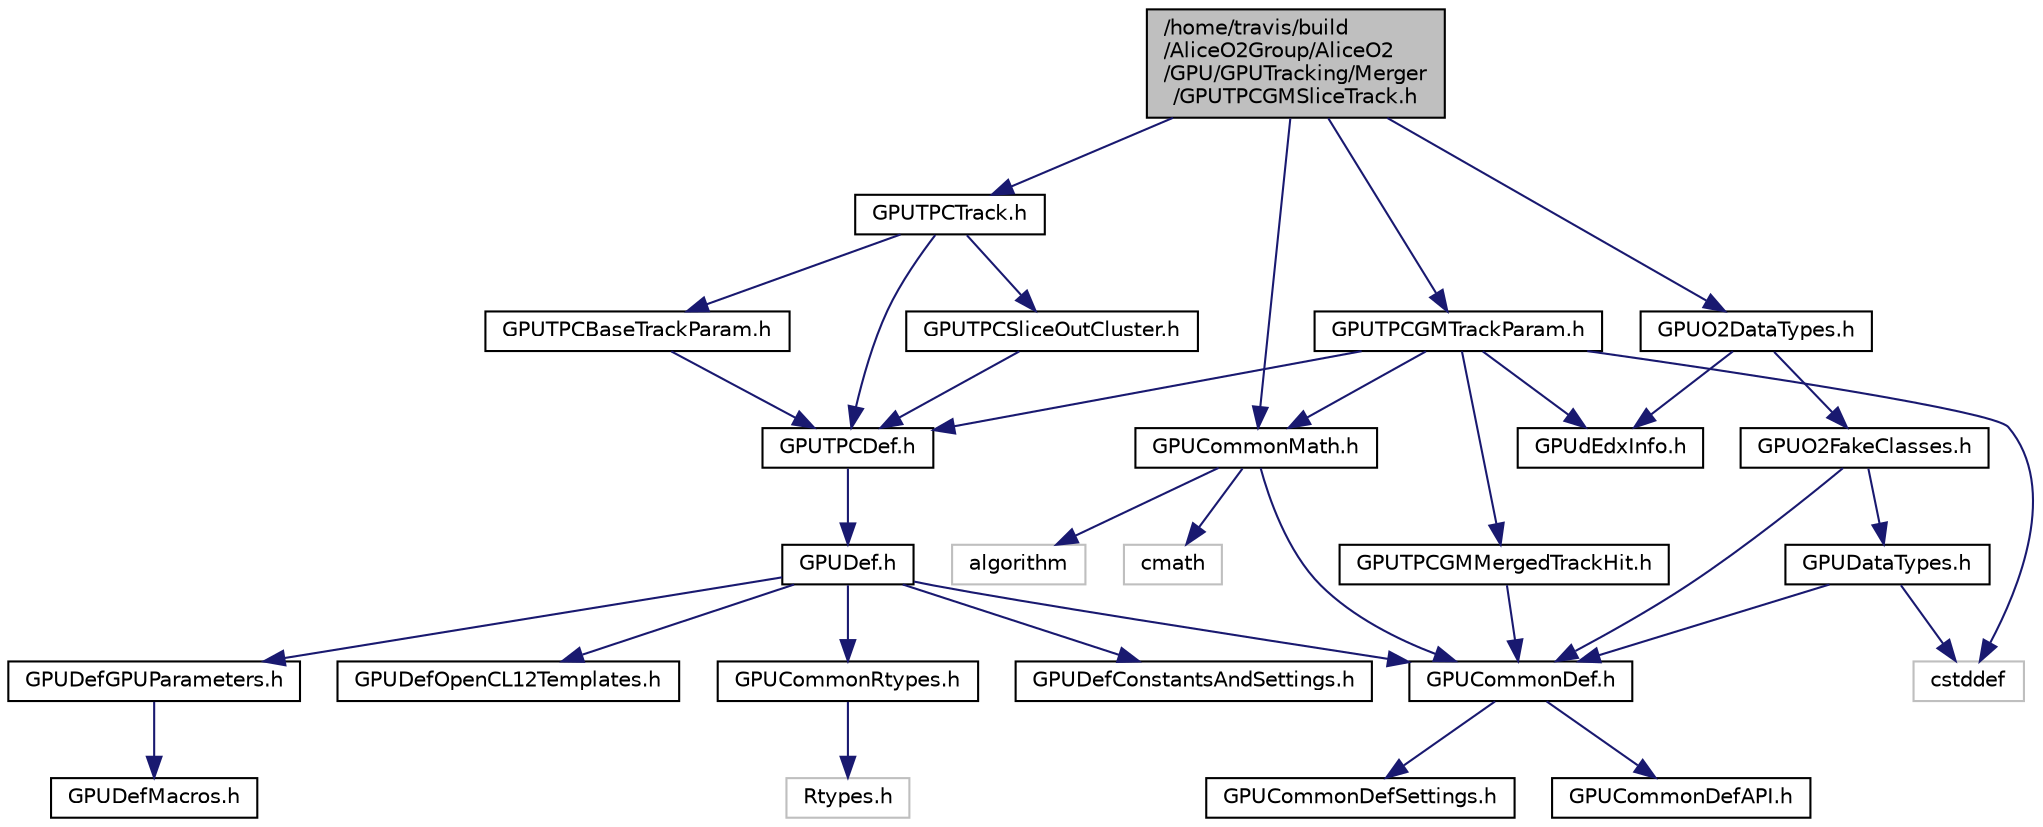 digraph "/home/travis/build/AliceO2Group/AliceO2/GPU/GPUTracking/Merger/GPUTPCGMSliceTrack.h"
{
 // INTERACTIVE_SVG=YES
  bgcolor="transparent";
  edge [fontname="Helvetica",fontsize="10",labelfontname="Helvetica",labelfontsize="10"];
  node [fontname="Helvetica",fontsize="10",shape=record];
  Node0 [label="/home/travis/build\l/AliceO2Group/AliceO2\l/GPU/GPUTracking/Merger\l/GPUTPCGMSliceTrack.h",height=0.2,width=0.4,color="black", fillcolor="grey75", style="filled", fontcolor="black"];
  Node0 -> Node1 [color="midnightblue",fontsize="10",style="solid",fontname="Helvetica"];
  Node1 [label="GPUTPCTrack.h",height=0.2,width=0.4,color="black",URL="$d0/d88/GPUTPCTrack_8h.html"];
  Node1 -> Node2 [color="midnightblue",fontsize="10",style="solid",fontname="Helvetica"];
  Node2 [label="GPUTPCBaseTrackParam.h",height=0.2,width=0.4,color="black",URL="$df/d00/GPUTPCBaseTrackParam_8h.html"];
  Node2 -> Node3 [color="midnightblue",fontsize="10",style="solid",fontname="Helvetica"];
  Node3 [label="GPUTPCDef.h",height=0.2,width=0.4,color="black",URL="$da/dab/GPUTPCDef_8h.html"];
  Node3 -> Node4 [color="midnightblue",fontsize="10",style="solid",fontname="Helvetica"];
  Node4 [label="GPUDef.h",height=0.2,width=0.4,color="black",URL="$d2/d6d/GPUDef_8h.html"];
  Node4 -> Node5 [color="midnightblue",fontsize="10",style="solid",fontname="Helvetica"];
  Node5 [label="GPUCommonDef.h",height=0.2,width=0.4,color="black",URL="$df/d21/GPUCommonDef_8h.html"];
  Node5 -> Node6 [color="midnightblue",fontsize="10",style="solid",fontname="Helvetica"];
  Node6 [label="GPUCommonDefSettings.h",height=0.2,width=0.4,color="black",URL="$d5/d93/GPUCommonDefSettings_8h.html"];
  Node5 -> Node7 [color="midnightblue",fontsize="10",style="solid",fontname="Helvetica"];
  Node7 [label="GPUCommonDefAPI.h",height=0.2,width=0.4,color="black",URL="$da/d5a/GPUCommonDefAPI_8h.html"];
  Node4 -> Node8 [color="midnightblue",fontsize="10",style="solid",fontname="Helvetica"];
  Node8 [label="GPUDefConstantsAndSettings.h",height=0.2,width=0.4,color="black",URL="$d2/d37/GPUDefConstantsAndSettings_8h.html"];
  Node4 -> Node9 [color="midnightblue",fontsize="10",style="solid",fontname="Helvetica"];
  Node9 [label="GPUDefGPUParameters.h",height=0.2,width=0.4,color="black",URL="$dc/de9/GPUDefGPUParameters_8h.html"];
  Node9 -> Node10 [color="midnightblue",fontsize="10",style="solid",fontname="Helvetica"];
  Node10 [label="GPUDefMacros.h",height=0.2,width=0.4,color="black",URL="$d6/dff/GPUDefMacros_8h.html"];
  Node4 -> Node11 [color="midnightblue",fontsize="10",style="solid",fontname="Helvetica"];
  Node11 [label="GPUDefOpenCL12Templates.h",height=0.2,width=0.4,color="black",URL="$d3/d4c/GPUDefOpenCL12Templates_8h.html"];
  Node4 -> Node12 [color="midnightblue",fontsize="10",style="solid",fontname="Helvetica"];
  Node12 [label="GPUCommonRtypes.h",height=0.2,width=0.4,color="black",URL="$d2/d45/GPUCommonRtypes_8h.html"];
  Node12 -> Node13 [color="midnightblue",fontsize="10",style="solid",fontname="Helvetica"];
  Node13 [label="Rtypes.h",height=0.2,width=0.4,color="grey75"];
  Node1 -> Node3 [color="midnightblue",fontsize="10",style="solid",fontname="Helvetica"];
  Node1 -> Node14 [color="midnightblue",fontsize="10",style="solid",fontname="Helvetica"];
  Node14 [label="GPUTPCSliceOutCluster.h",height=0.2,width=0.4,color="black",URL="$d2/dd5/GPUTPCSliceOutCluster_8h.html"];
  Node14 -> Node3 [color="midnightblue",fontsize="10",style="solid",fontname="Helvetica"];
  Node0 -> Node15 [color="midnightblue",fontsize="10",style="solid",fontname="Helvetica"];
  Node15 [label="GPUTPCGMTrackParam.h",height=0.2,width=0.4,color="black",URL="$d8/d33/GPUTPCGMTrackParam_8h.html"];
  Node15 -> Node3 [color="midnightblue",fontsize="10",style="solid",fontname="Helvetica"];
  Node15 -> Node16 [color="midnightblue",fontsize="10",style="solid",fontname="Helvetica"];
  Node16 [label="GPUTPCGMMergedTrackHit.h",height=0.2,width=0.4,color="black",URL="$d3/dcc/GPUTPCGMMergedTrackHit_8h.html"];
  Node16 -> Node5 [color="midnightblue",fontsize="10",style="solid",fontname="Helvetica"];
  Node15 -> Node17 [color="midnightblue",fontsize="10",style="solid",fontname="Helvetica"];
  Node17 [label="GPUCommonMath.h",height=0.2,width=0.4,color="black",URL="$d6/da2/GPUCommonMath_8h.html"];
  Node17 -> Node5 [color="midnightblue",fontsize="10",style="solid",fontname="Helvetica"];
  Node17 -> Node18 [color="midnightblue",fontsize="10",style="solid",fontname="Helvetica"];
  Node18 [label="cmath",height=0.2,width=0.4,color="grey75"];
  Node17 -> Node19 [color="midnightblue",fontsize="10",style="solid",fontname="Helvetica"];
  Node19 [label="algorithm",height=0.2,width=0.4,color="grey75"];
  Node15 -> Node20 [color="midnightblue",fontsize="10",style="solid",fontname="Helvetica"];
  Node20 [label="GPUdEdxInfo.h",height=0.2,width=0.4,color="black",URL="$d3/d1f/GPUdEdxInfo_8h.html"];
  Node15 -> Node21 [color="midnightblue",fontsize="10",style="solid",fontname="Helvetica"];
  Node21 [label="cstddef",height=0.2,width=0.4,color="grey75"];
  Node0 -> Node17 [color="midnightblue",fontsize="10",style="solid",fontname="Helvetica"];
  Node0 -> Node22 [color="midnightblue",fontsize="10",style="solid",fontname="Helvetica"];
  Node22 [label="GPUO2DataTypes.h",height=0.2,width=0.4,color="black",URL="$d5/d5c/GPUO2DataTypes_8h.html"];
  Node22 -> Node23 [color="midnightblue",fontsize="10",style="solid",fontname="Helvetica"];
  Node23 [label="GPUO2FakeClasses.h",height=0.2,width=0.4,color="black",URL="$da/d28/GPUO2FakeClasses_8h.html"];
  Node23 -> Node5 [color="midnightblue",fontsize="10",style="solid",fontname="Helvetica"];
  Node23 -> Node24 [color="midnightblue",fontsize="10",style="solid",fontname="Helvetica"];
  Node24 [label="GPUDataTypes.h",height=0.2,width=0.4,color="black",URL="$d4/dc5/GPUDataTypes_8h.html"];
  Node24 -> Node5 [color="midnightblue",fontsize="10",style="solid",fontname="Helvetica"];
  Node24 -> Node21 [color="midnightblue",fontsize="10",style="solid",fontname="Helvetica"];
  Node22 -> Node20 [color="midnightblue",fontsize="10",style="solid",fontname="Helvetica"];
}
